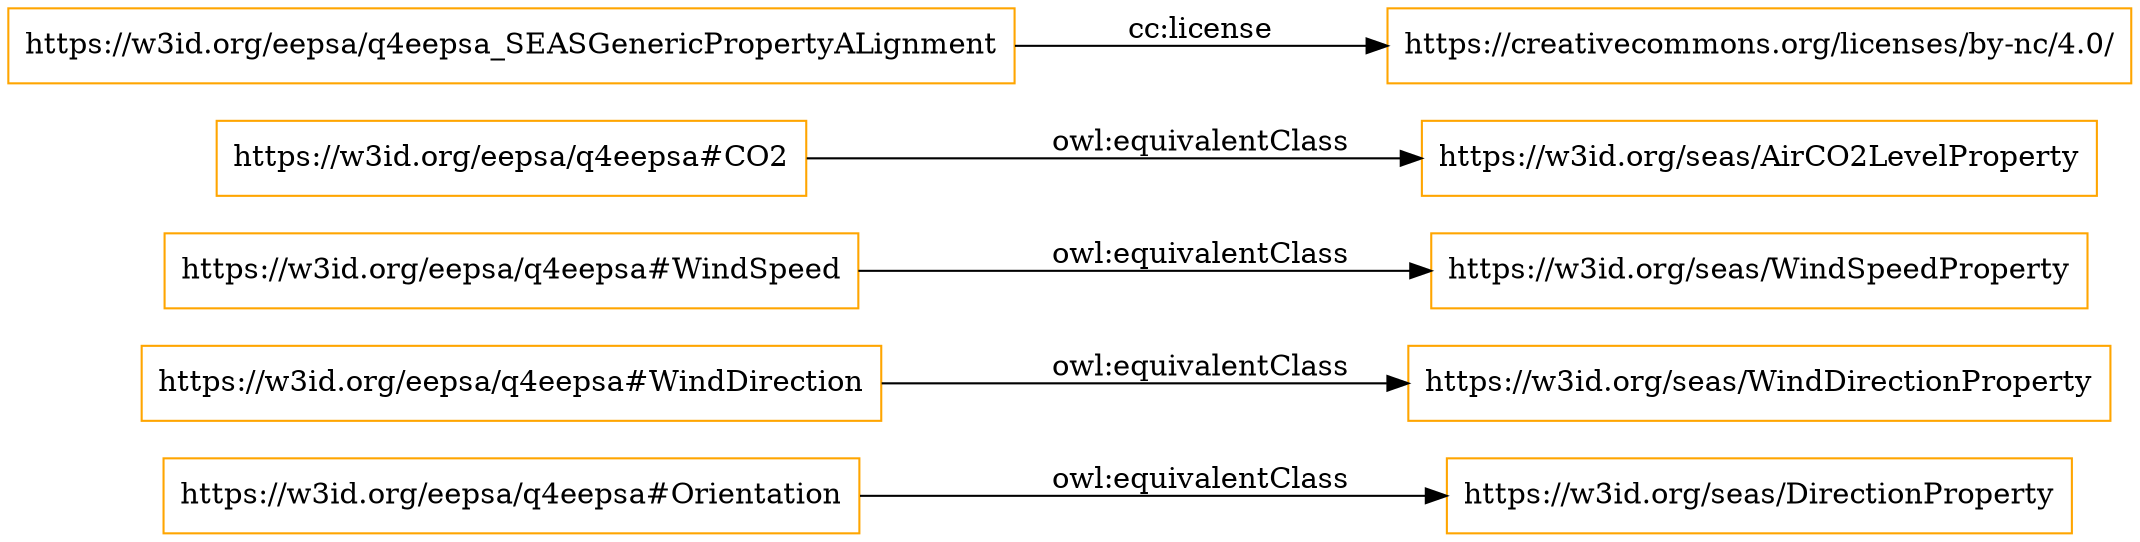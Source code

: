 digraph ar2dtool_diagram { 
rankdir=LR;
size="1501"
node [shape = rectangle, color="orange"]; "https://w3id.org/seas/DirectionProperty" "https://w3id.org/eepsa/q4eepsa#WindDirection" "https://w3id.org/eepsa/q4eepsa#Orientation" "https://w3id.org/seas/WindDirectionProperty" "https://w3id.org/eepsa/q4eepsa#WindSpeed" "https://w3id.org/seas/WindSpeedProperty" "https://w3id.org/seas/AirCO2LevelProperty" "https://w3id.org/eepsa/q4eepsa#CO2" ; /*classes style*/
	"https://w3id.org/eepsa/q4eepsa#WindSpeed" -> "https://w3id.org/seas/WindSpeedProperty" [ label = "owl:equivalentClass" ];
	"https://w3id.org/eepsa/q4eepsa#CO2" -> "https://w3id.org/seas/AirCO2LevelProperty" [ label = "owl:equivalentClass" ];
	"https://w3id.org/eepsa/q4eepsa#Orientation" -> "https://w3id.org/seas/DirectionProperty" [ label = "owl:equivalentClass" ];
	"https://w3id.org/eepsa/q4eepsa_SEASGenericPropertyALignment" -> "https://creativecommons.org/licenses/by-nc/4.0/" [ label = "cc:license" ];
	"https://w3id.org/eepsa/q4eepsa#WindDirection" -> "https://w3id.org/seas/WindDirectionProperty" [ label = "owl:equivalentClass" ];

}
